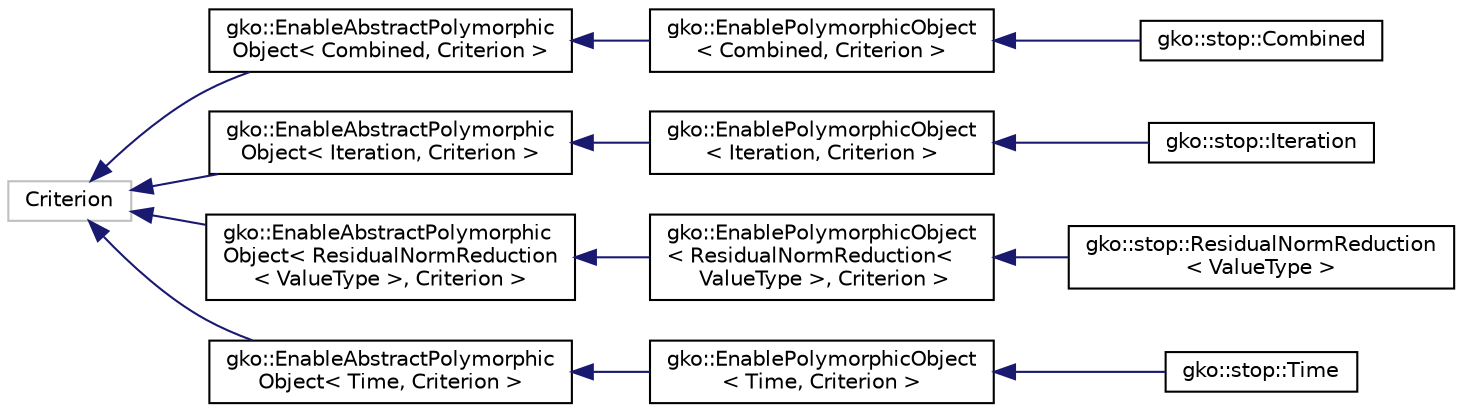 digraph "Graphical Class Hierarchy"
{
 // INTERACTIVE_SVG=YES
  edge [fontname="Helvetica",fontsize="10",labelfontname="Helvetica",labelfontsize="10"];
  node [fontname="Helvetica",fontsize="10",shape=record];
  rankdir="LR";
  Node1 [label="Criterion",height=0.2,width=0.4,color="grey75", fillcolor="white", style="filled"];
  Node1 -> Node2 [dir="back",color="midnightblue",fontsize="10",style="solid",fontname="Helvetica"];
  Node2 [label="gko::EnableAbstractPolymorphic\lObject\< Combined, Criterion \>",height=0.2,width=0.4,color="black", fillcolor="white", style="filled",URL="$classgko_1_1EnableAbstractPolymorphicObject.html"];
  Node2 -> Node3 [dir="back",color="midnightblue",fontsize="10",style="solid",fontname="Helvetica"];
  Node3 [label="gko::EnablePolymorphicObject\l\< Combined, Criterion \>",height=0.2,width=0.4,color="black", fillcolor="white", style="filled",URL="$classgko_1_1EnablePolymorphicObject.html"];
  Node3 -> Node4 [dir="back",color="midnightblue",fontsize="10",style="solid",fontname="Helvetica"];
  Node4 [label="gko::stop::Combined",height=0.2,width=0.4,color="black", fillcolor="white", style="filled",URL="$classgko_1_1stop_1_1Combined.html",tooltip="The Combined class is used to combine multiple criterions together through an OR operation. "];
  Node1 -> Node5 [dir="back",color="midnightblue",fontsize="10",style="solid",fontname="Helvetica"];
  Node5 [label="gko::EnableAbstractPolymorphic\lObject\< Iteration, Criterion \>",height=0.2,width=0.4,color="black", fillcolor="white", style="filled",URL="$classgko_1_1EnableAbstractPolymorphicObject.html"];
  Node5 -> Node6 [dir="back",color="midnightblue",fontsize="10",style="solid",fontname="Helvetica"];
  Node6 [label="gko::EnablePolymorphicObject\l\< Iteration, Criterion \>",height=0.2,width=0.4,color="black", fillcolor="white", style="filled",URL="$classgko_1_1EnablePolymorphicObject.html"];
  Node6 -> Node7 [dir="back",color="midnightblue",fontsize="10",style="solid",fontname="Helvetica"];
  Node7 [label="gko::stop::Iteration",height=0.2,width=0.4,color="black", fillcolor="white", style="filled",URL="$classgko_1_1stop_1_1Iteration.html",tooltip="The Iteration class is a stopping criterion which stops the iteration process after a preset number o..."];
  Node1 -> Node8 [dir="back",color="midnightblue",fontsize="10",style="solid",fontname="Helvetica"];
  Node8 [label="gko::EnableAbstractPolymorphic\lObject\< ResidualNormReduction\l\< ValueType \>, Criterion \>",height=0.2,width=0.4,color="black", fillcolor="white", style="filled",URL="$classgko_1_1EnableAbstractPolymorphicObject.html"];
  Node8 -> Node9 [dir="back",color="midnightblue",fontsize="10",style="solid",fontname="Helvetica"];
  Node9 [label="gko::EnablePolymorphicObject\l\< ResidualNormReduction\<\l ValueType \>, Criterion \>",height=0.2,width=0.4,color="black", fillcolor="white", style="filled",URL="$classgko_1_1EnablePolymorphicObject.html"];
  Node9 -> Node10 [dir="back",color="midnightblue",fontsize="10",style="solid",fontname="Helvetica"];
  Node10 [label="gko::stop::ResidualNormReduction\l\< ValueType \>",height=0.2,width=0.4,color="black", fillcolor="white", style="filled",URL="$classgko_1_1stop_1_1ResidualNormReduction.html",tooltip="The ResidualNormReduction class is a stopping criterion which stops the iteration process when the re..."];
  Node1 -> Node11 [dir="back",color="midnightblue",fontsize="10",style="solid",fontname="Helvetica"];
  Node11 [label="gko::EnableAbstractPolymorphic\lObject\< Time, Criterion \>",height=0.2,width=0.4,color="black", fillcolor="white", style="filled",URL="$classgko_1_1EnableAbstractPolymorphicObject.html"];
  Node11 -> Node12 [dir="back",color="midnightblue",fontsize="10",style="solid",fontname="Helvetica"];
  Node12 [label="gko::EnablePolymorphicObject\l\< Time, Criterion \>",height=0.2,width=0.4,color="black", fillcolor="white", style="filled",URL="$classgko_1_1EnablePolymorphicObject.html"];
  Node12 -> Node13 [dir="back",color="midnightblue",fontsize="10",style="solid",fontname="Helvetica"];
  Node13 [label="gko::stop::Time",height=0.2,width=0.4,color="black", fillcolor="white", style="filled",URL="$classgko_1_1stop_1_1Time.html",tooltip="The Time class is a stopping criterion which stops the iteration process after a certain amout of tim..."];
}
